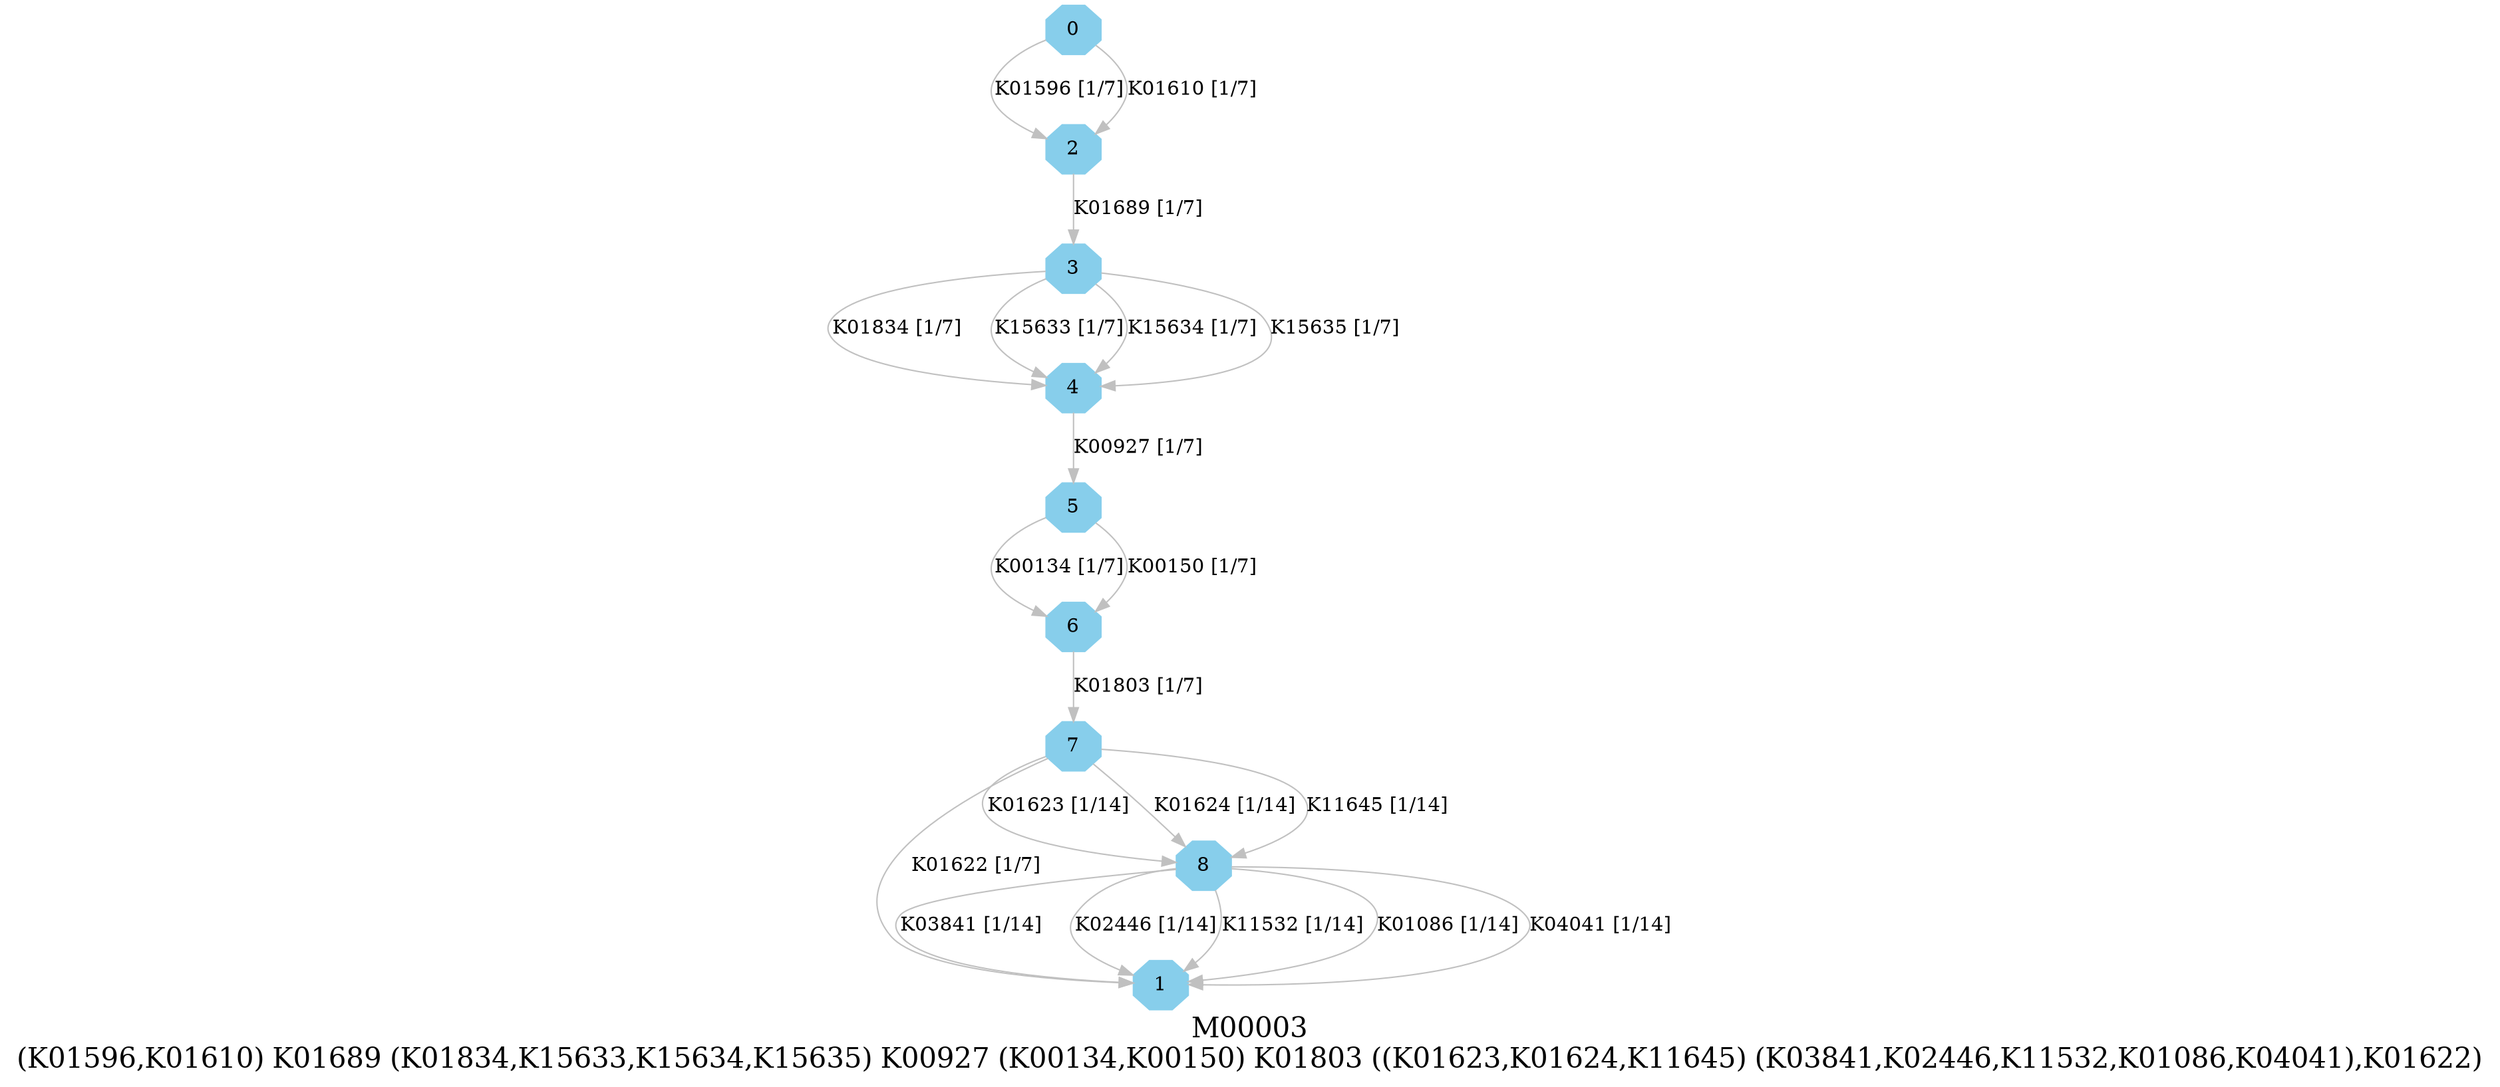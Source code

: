digraph G {
graph [label="M00003
(K01596,K01610) K01689 (K01834,K15633,K15634,K15635) K00927 (K00134,K00150) K01803 ((K01623,K01624,K11645) (K03841,K02446,K11532,K01086,K04041),K01622)",fontsize=20];
node [shape=box,style=filled];
edge [len=3,color=grey];
{node [width=.3,height=.3,shape=octagon,style=filled,color=skyblue] 0 1 2 3 4 5 6 7 8 }
0 -> 2 [label="K01596 [1/7]"];
0 -> 2 [label="K01610 [1/7]"];
2 -> 3 [label="K01689 [1/7]"];
3 -> 4 [label="K01834 [1/7]"];
3 -> 4 [label="K15633 [1/7]"];
3 -> 4 [label="K15634 [1/7]"];
3 -> 4 [label="K15635 [1/7]"];
4 -> 5 [label="K00927 [1/7]"];
5 -> 6 [label="K00134 [1/7]"];
5 -> 6 [label="K00150 [1/7]"];
6 -> 7 [label="K01803 [1/7]"];
7 -> 8 [label="K01623 [1/14]"];
7 -> 8 [label="K01624 [1/14]"];
7 -> 8 [label="K11645 [1/14]"];
7 -> 1 [label="K01622 [1/7]"];
8 -> 1 [label="K03841 [1/14]"];
8 -> 1 [label="K02446 [1/14]"];
8 -> 1 [label="K11532 [1/14]"];
8 -> 1 [label="K01086 [1/14]"];
8 -> 1 [label="K04041 [1/14]"];
}